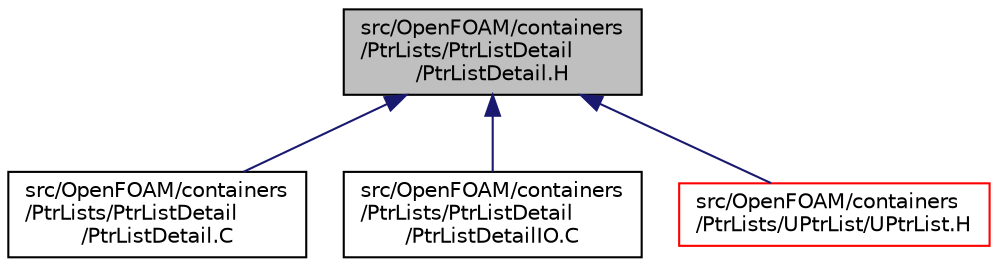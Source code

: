 digraph "src/OpenFOAM/containers/PtrLists/PtrListDetail/PtrListDetail.H"
{
  bgcolor="transparent";
  edge [fontname="Helvetica",fontsize="10",labelfontname="Helvetica",labelfontsize="10"];
  node [fontname="Helvetica",fontsize="10",shape=record];
  Node1 [label="src/OpenFOAM/containers\l/PtrLists/PtrListDetail\l/PtrListDetail.H",height=0.2,width=0.4,color="black", fillcolor="grey75", style="filled" fontcolor="black"];
  Node1 -> Node2 [dir="back",color="midnightblue",fontsize="10",style="solid",fontname="Helvetica"];
  Node2 [label="src/OpenFOAM/containers\l/PtrLists/PtrListDetail\l/PtrListDetail.C",height=0.2,width=0.4,color="black",URL="$PtrListDetail_8C.html"];
  Node1 -> Node3 [dir="back",color="midnightblue",fontsize="10",style="solid",fontname="Helvetica"];
  Node3 [label="src/OpenFOAM/containers\l/PtrLists/PtrListDetail\l/PtrListDetailIO.C",height=0.2,width=0.4,color="black",URL="$PtrListDetailIO_8C.html"];
  Node1 -> Node4 [dir="back",color="midnightblue",fontsize="10",style="solid",fontname="Helvetica"];
  Node4 [label="src/OpenFOAM/containers\l/PtrLists/UPtrList/UPtrList.H",height=0.2,width=0.4,color="red",URL="$UPtrList_8H.html"];
}

